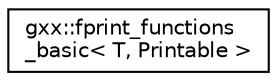 digraph "Graphical Class Hierarchy"
{
  edge [fontname="Helvetica",fontsize="10",labelfontname="Helvetica",labelfontsize="10"];
  node [fontname="Helvetica",fontsize="10",shape=record];
  rankdir="LR";
  Node1 [label="gxx::fprint_functions\l_basic\< T, Printable \>",height=0.2,width=0.4,color="black", fillcolor="white", style="filled",URL="$structgxx_1_1fprint__functions__basic.html"];
}
